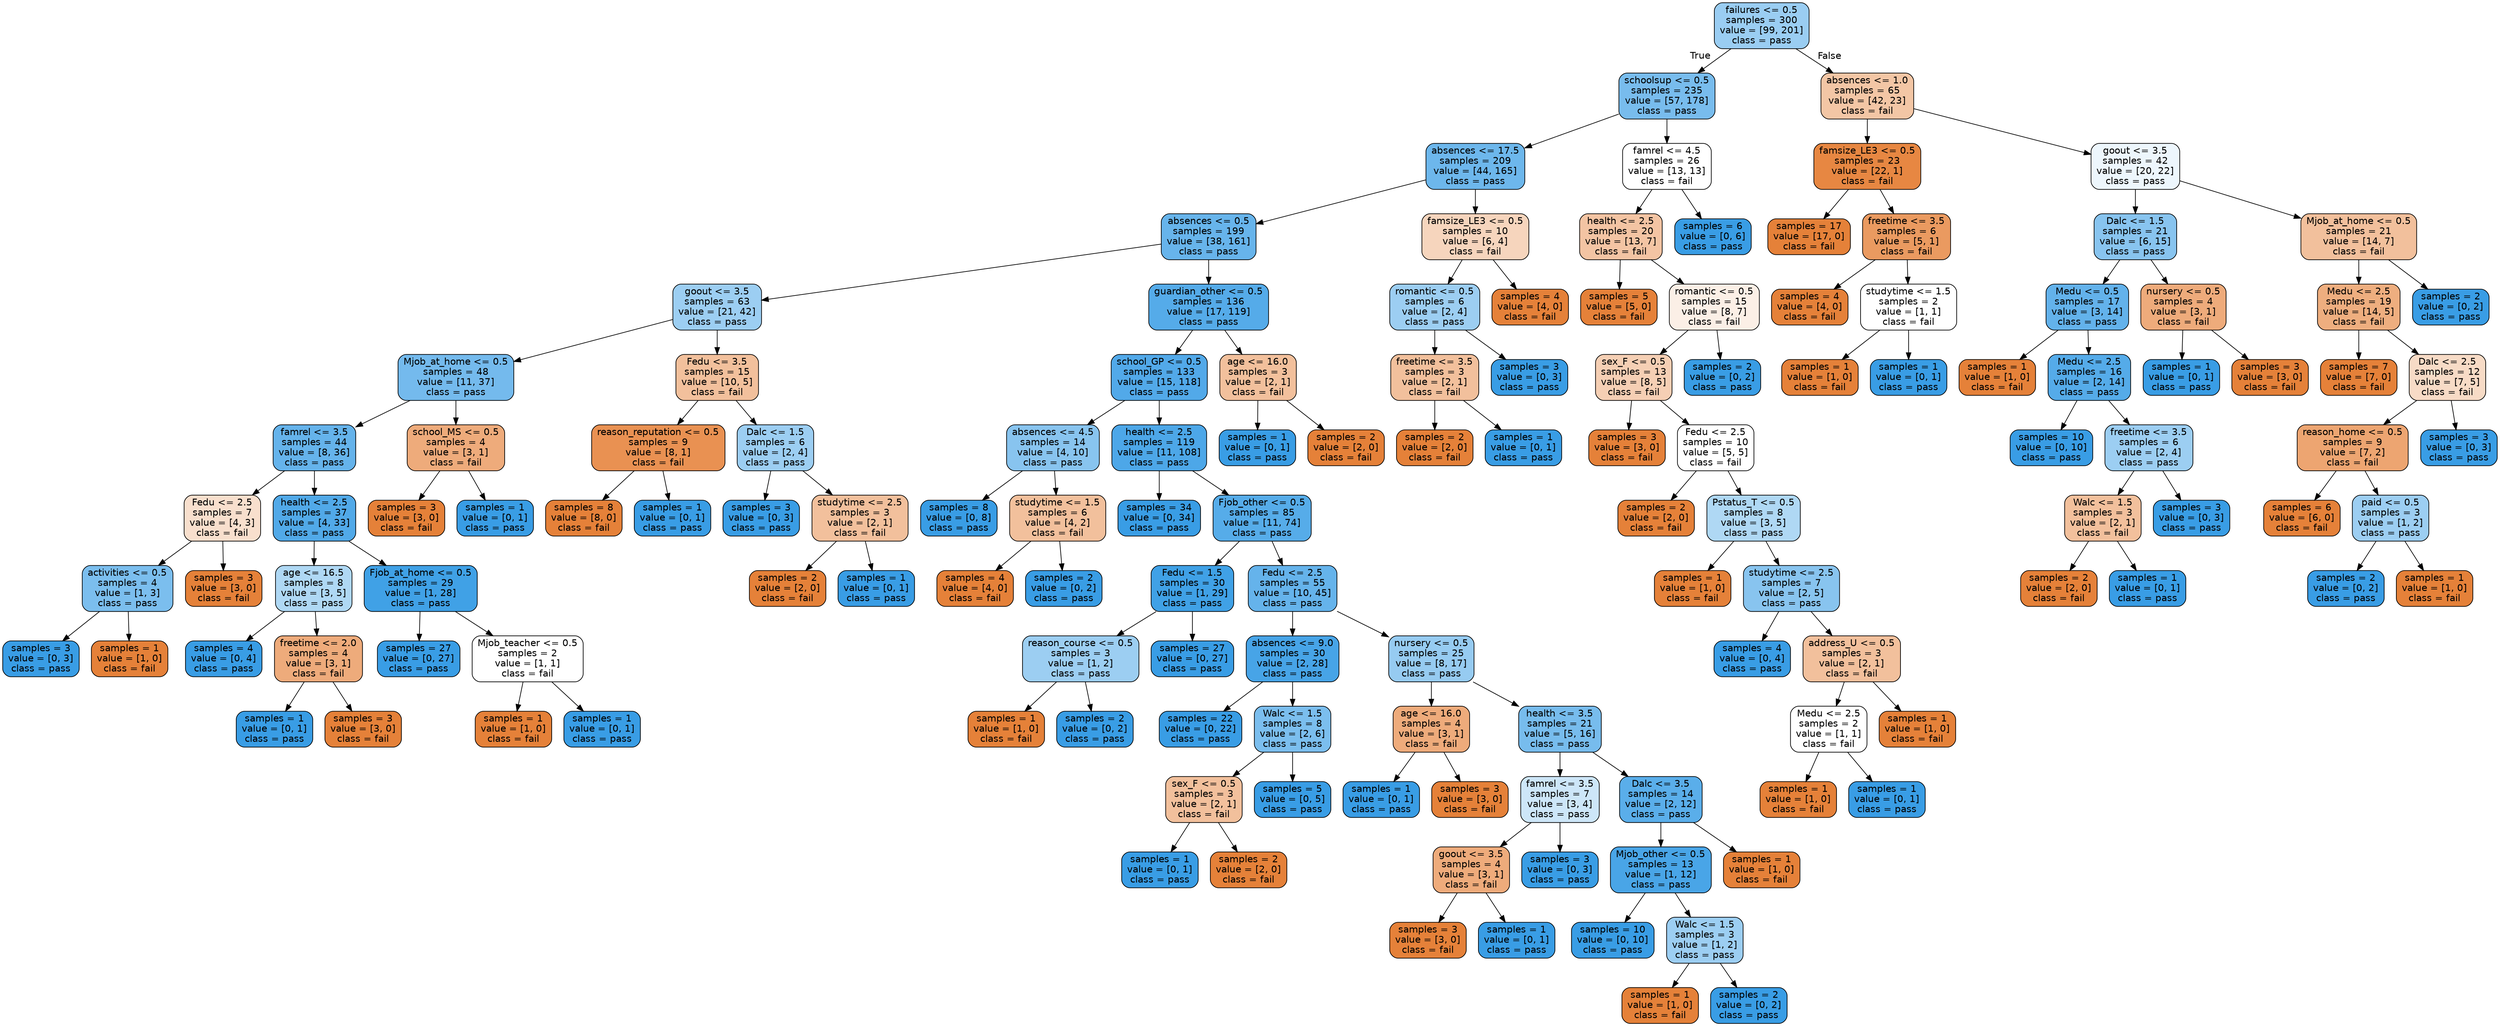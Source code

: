 digraph Tree {
node [shape=box, style="filled, rounded", color="black", fontname=helvetica] ;
edge [fontname=helvetica] ;
0 [label="failures <= 0.5\nsamples = 300\nvalue = [99, 201]\nclass = pass", fillcolor="#399de581"] ;
1 [label="schoolsup <= 0.5\nsamples = 235\nvalue = [57, 178]\nclass = pass", fillcolor="#399de5ad"] ;
0 -> 1 [labeldistance=2.5, labelangle=45, headlabel="True"] ;
2 [label="absences <= 17.5\nsamples = 209\nvalue = [44, 165]\nclass = pass", fillcolor="#399de5bb"] ;
1 -> 2 ;
3 [label="absences <= 0.5\nsamples = 199\nvalue = [38, 161]\nclass = pass", fillcolor="#399de5c3"] ;
2 -> 3 ;
4 [label="goout <= 3.5\nsamples = 63\nvalue = [21, 42]\nclass = pass", fillcolor="#399de57f"] ;
3 -> 4 ;
5 [label="Mjob_at_home <= 0.5\nsamples = 48\nvalue = [11, 37]\nclass = pass", fillcolor="#399de5b3"] ;
4 -> 5 ;
6 [label="famrel <= 3.5\nsamples = 44\nvalue = [8, 36]\nclass = pass", fillcolor="#399de5c6"] ;
5 -> 6 ;
7 [label="Fedu <= 2.5\nsamples = 7\nvalue = [4, 3]\nclass = fail", fillcolor="#e5813940"] ;
6 -> 7 ;
8 [label="activities <= 0.5\nsamples = 4\nvalue = [1, 3]\nclass = pass", fillcolor="#399de5aa"] ;
7 -> 8 ;
9 [label="samples = 3\nvalue = [0, 3]\nclass = pass", fillcolor="#399de5ff"] ;
8 -> 9 ;
10 [label="samples = 1\nvalue = [1, 0]\nclass = fail", fillcolor="#e58139ff"] ;
8 -> 10 ;
11 [label="samples = 3\nvalue = [3, 0]\nclass = fail", fillcolor="#e58139ff"] ;
7 -> 11 ;
12 [label="health <= 2.5\nsamples = 37\nvalue = [4, 33]\nclass = pass", fillcolor="#399de5e0"] ;
6 -> 12 ;
13 [label="age <= 16.5\nsamples = 8\nvalue = [3, 5]\nclass = pass", fillcolor="#399de566"] ;
12 -> 13 ;
14 [label="samples = 4\nvalue = [0, 4]\nclass = pass", fillcolor="#399de5ff"] ;
13 -> 14 ;
15 [label="freetime <= 2.0\nsamples = 4\nvalue = [3, 1]\nclass = fail", fillcolor="#e58139aa"] ;
13 -> 15 ;
16 [label="samples = 1\nvalue = [0, 1]\nclass = pass", fillcolor="#399de5ff"] ;
15 -> 16 ;
17 [label="samples = 3\nvalue = [3, 0]\nclass = fail", fillcolor="#e58139ff"] ;
15 -> 17 ;
18 [label="Fjob_at_home <= 0.5\nsamples = 29\nvalue = [1, 28]\nclass = pass", fillcolor="#399de5f6"] ;
12 -> 18 ;
19 [label="samples = 27\nvalue = [0, 27]\nclass = pass", fillcolor="#399de5ff"] ;
18 -> 19 ;
20 [label="Mjob_teacher <= 0.5\nsamples = 2\nvalue = [1, 1]\nclass = fail", fillcolor="#e5813900"] ;
18 -> 20 ;
21 [label="samples = 1\nvalue = [1, 0]\nclass = fail", fillcolor="#e58139ff"] ;
20 -> 21 ;
22 [label="samples = 1\nvalue = [0, 1]\nclass = pass", fillcolor="#399de5ff"] ;
20 -> 22 ;
23 [label="school_MS <= 0.5\nsamples = 4\nvalue = [3, 1]\nclass = fail", fillcolor="#e58139aa"] ;
5 -> 23 ;
24 [label="samples = 3\nvalue = [3, 0]\nclass = fail", fillcolor="#e58139ff"] ;
23 -> 24 ;
25 [label="samples = 1\nvalue = [0, 1]\nclass = pass", fillcolor="#399de5ff"] ;
23 -> 25 ;
26 [label="Fedu <= 3.5\nsamples = 15\nvalue = [10, 5]\nclass = fail", fillcolor="#e581397f"] ;
4 -> 26 ;
27 [label="reason_reputation <= 0.5\nsamples = 9\nvalue = [8, 1]\nclass = fail", fillcolor="#e58139df"] ;
26 -> 27 ;
28 [label="samples = 8\nvalue = [8, 0]\nclass = fail", fillcolor="#e58139ff"] ;
27 -> 28 ;
29 [label="samples = 1\nvalue = [0, 1]\nclass = pass", fillcolor="#399de5ff"] ;
27 -> 29 ;
30 [label="Dalc <= 1.5\nsamples = 6\nvalue = [2, 4]\nclass = pass", fillcolor="#399de57f"] ;
26 -> 30 ;
31 [label="samples = 3\nvalue = [0, 3]\nclass = pass", fillcolor="#399de5ff"] ;
30 -> 31 ;
32 [label="studytime <= 2.5\nsamples = 3\nvalue = [2, 1]\nclass = fail", fillcolor="#e581397f"] ;
30 -> 32 ;
33 [label="samples = 2\nvalue = [2, 0]\nclass = fail", fillcolor="#e58139ff"] ;
32 -> 33 ;
34 [label="samples = 1\nvalue = [0, 1]\nclass = pass", fillcolor="#399de5ff"] ;
32 -> 34 ;
35 [label="guardian_other <= 0.5\nsamples = 136\nvalue = [17, 119]\nclass = pass", fillcolor="#399de5db"] ;
3 -> 35 ;
36 [label="school_GP <= 0.5\nsamples = 133\nvalue = [15, 118]\nclass = pass", fillcolor="#399de5df"] ;
35 -> 36 ;
37 [label="absences <= 4.5\nsamples = 14\nvalue = [4, 10]\nclass = pass", fillcolor="#399de599"] ;
36 -> 37 ;
38 [label="samples = 8\nvalue = [0, 8]\nclass = pass", fillcolor="#399de5ff"] ;
37 -> 38 ;
39 [label="studytime <= 1.5\nsamples = 6\nvalue = [4, 2]\nclass = fail", fillcolor="#e581397f"] ;
37 -> 39 ;
40 [label="samples = 4\nvalue = [4, 0]\nclass = fail", fillcolor="#e58139ff"] ;
39 -> 40 ;
41 [label="samples = 2\nvalue = [0, 2]\nclass = pass", fillcolor="#399de5ff"] ;
39 -> 41 ;
42 [label="health <= 2.5\nsamples = 119\nvalue = [11, 108]\nclass = pass", fillcolor="#399de5e5"] ;
36 -> 42 ;
43 [label="samples = 34\nvalue = [0, 34]\nclass = pass", fillcolor="#399de5ff"] ;
42 -> 43 ;
44 [label="Fjob_other <= 0.5\nsamples = 85\nvalue = [11, 74]\nclass = pass", fillcolor="#399de5d9"] ;
42 -> 44 ;
45 [label="Fedu <= 1.5\nsamples = 30\nvalue = [1, 29]\nclass = pass", fillcolor="#399de5f6"] ;
44 -> 45 ;
46 [label="reason_course <= 0.5\nsamples = 3\nvalue = [1, 2]\nclass = pass", fillcolor="#399de57f"] ;
45 -> 46 ;
47 [label="samples = 1\nvalue = [1, 0]\nclass = fail", fillcolor="#e58139ff"] ;
46 -> 47 ;
48 [label="samples = 2\nvalue = [0, 2]\nclass = pass", fillcolor="#399de5ff"] ;
46 -> 48 ;
49 [label="samples = 27\nvalue = [0, 27]\nclass = pass", fillcolor="#399de5ff"] ;
45 -> 49 ;
50 [label="Fedu <= 2.5\nsamples = 55\nvalue = [10, 45]\nclass = pass", fillcolor="#399de5c6"] ;
44 -> 50 ;
51 [label="absences <= 9.0\nsamples = 30\nvalue = [2, 28]\nclass = pass", fillcolor="#399de5ed"] ;
50 -> 51 ;
52 [label="samples = 22\nvalue = [0, 22]\nclass = pass", fillcolor="#399de5ff"] ;
51 -> 52 ;
53 [label="Walc <= 1.5\nsamples = 8\nvalue = [2, 6]\nclass = pass", fillcolor="#399de5aa"] ;
51 -> 53 ;
54 [label="sex_F <= 0.5\nsamples = 3\nvalue = [2, 1]\nclass = fail", fillcolor="#e581397f"] ;
53 -> 54 ;
55 [label="samples = 1\nvalue = [0, 1]\nclass = pass", fillcolor="#399de5ff"] ;
54 -> 55 ;
56 [label="samples = 2\nvalue = [2, 0]\nclass = fail", fillcolor="#e58139ff"] ;
54 -> 56 ;
57 [label="samples = 5\nvalue = [0, 5]\nclass = pass", fillcolor="#399de5ff"] ;
53 -> 57 ;
58 [label="nursery <= 0.5\nsamples = 25\nvalue = [8, 17]\nclass = pass", fillcolor="#399de587"] ;
50 -> 58 ;
59 [label="age <= 16.0\nsamples = 4\nvalue = [3, 1]\nclass = fail", fillcolor="#e58139aa"] ;
58 -> 59 ;
60 [label="samples = 1\nvalue = [0, 1]\nclass = pass", fillcolor="#399de5ff"] ;
59 -> 60 ;
61 [label="samples = 3\nvalue = [3, 0]\nclass = fail", fillcolor="#e58139ff"] ;
59 -> 61 ;
62 [label="health <= 3.5\nsamples = 21\nvalue = [5, 16]\nclass = pass", fillcolor="#399de5af"] ;
58 -> 62 ;
63 [label="famrel <= 3.5\nsamples = 7\nvalue = [3, 4]\nclass = pass", fillcolor="#399de540"] ;
62 -> 63 ;
64 [label="goout <= 3.5\nsamples = 4\nvalue = [3, 1]\nclass = fail", fillcolor="#e58139aa"] ;
63 -> 64 ;
65 [label="samples = 3\nvalue = [3, 0]\nclass = fail", fillcolor="#e58139ff"] ;
64 -> 65 ;
66 [label="samples = 1\nvalue = [0, 1]\nclass = pass", fillcolor="#399de5ff"] ;
64 -> 66 ;
67 [label="samples = 3\nvalue = [0, 3]\nclass = pass", fillcolor="#399de5ff"] ;
63 -> 67 ;
68 [label="Dalc <= 3.5\nsamples = 14\nvalue = [2, 12]\nclass = pass", fillcolor="#399de5d4"] ;
62 -> 68 ;
69 [label="Mjob_other <= 0.5\nsamples = 13\nvalue = [1, 12]\nclass = pass", fillcolor="#399de5ea"] ;
68 -> 69 ;
70 [label="samples = 10\nvalue = [0, 10]\nclass = pass", fillcolor="#399de5ff"] ;
69 -> 70 ;
71 [label="Walc <= 1.5\nsamples = 3\nvalue = [1, 2]\nclass = pass", fillcolor="#399de57f"] ;
69 -> 71 ;
72 [label="samples = 1\nvalue = [1, 0]\nclass = fail", fillcolor="#e58139ff"] ;
71 -> 72 ;
73 [label="samples = 2\nvalue = [0, 2]\nclass = pass", fillcolor="#399de5ff"] ;
71 -> 73 ;
74 [label="samples = 1\nvalue = [1, 0]\nclass = fail", fillcolor="#e58139ff"] ;
68 -> 74 ;
75 [label="age <= 16.0\nsamples = 3\nvalue = [2, 1]\nclass = fail", fillcolor="#e581397f"] ;
35 -> 75 ;
76 [label="samples = 1\nvalue = [0, 1]\nclass = pass", fillcolor="#399de5ff"] ;
75 -> 76 ;
77 [label="samples = 2\nvalue = [2, 0]\nclass = fail", fillcolor="#e58139ff"] ;
75 -> 77 ;
78 [label="famsize_LE3 <= 0.5\nsamples = 10\nvalue = [6, 4]\nclass = fail", fillcolor="#e5813955"] ;
2 -> 78 ;
79 [label="romantic <= 0.5\nsamples = 6\nvalue = [2, 4]\nclass = pass", fillcolor="#399de57f"] ;
78 -> 79 ;
80 [label="freetime <= 3.5\nsamples = 3\nvalue = [2, 1]\nclass = fail", fillcolor="#e581397f"] ;
79 -> 80 ;
81 [label="samples = 2\nvalue = [2, 0]\nclass = fail", fillcolor="#e58139ff"] ;
80 -> 81 ;
82 [label="samples = 1\nvalue = [0, 1]\nclass = pass", fillcolor="#399de5ff"] ;
80 -> 82 ;
83 [label="samples = 3\nvalue = [0, 3]\nclass = pass", fillcolor="#399de5ff"] ;
79 -> 83 ;
84 [label="samples = 4\nvalue = [4, 0]\nclass = fail", fillcolor="#e58139ff"] ;
78 -> 84 ;
85 [label="famrel <= 4.5\nsamples = 26\nvalue = [13, 13]\nclass = fail", fillcolor="#e5813900"] ;
1 -> 85 ;
86 [label="health <= 2.5\nsamples = 20\nvalue = [13, 7]\nclass = fail", fillcolor="#e5813976"] ;
85 -> 86 ;
87 [label="samples = 5\nvalue = [5, 0]\nclass = fail", fillcolor="#e58139ff"] ;
86 -> 87 ;
88 [label="romantic <= 0.5\nsamples = 15\nvalue = [8, 7]\nclass = fail", fillcolor="#e5813920"] ;
86 -> 88 ;
89 [label="sex_F <= 0.5\nsamples = 13\nvalue = [8, 5]\nclass = fail", fillcolor="#e5813960"] ;
88 -> 89 ;
90 [label="samples = 3\nvalue = [3, 0]\nclass = fail", fillcolor="#e58139ff"] ;
89 -> 90 ;
91 [label="Fedu <= 2.5\nsamples = 10\nvalue = [5, 5]\nclass = fail", fillcolor="#e5813900"] ;
89 -> 91 ;
92 [label="samples = 2\nvalue = [2, 0]\nclass = fail", fillcolor="#e58139ff"] ;
91 -> 92 ;
93 [label="Pstatus_T <= 0.5\nsamples = 8\nvalue = [3, 5]\nclass = pass", fillcolor="#399de566"] ;
91 -> 93 ;
94 [label="samples = 1\nvalue = [1, 0]\nclass = fail", fillcolor="#e58139ff"] ;
93 -> 94 ;
95 [label="studytime <= 2.5\nsamples = 7\nvalue = [2, 5]\nclass = pass", fillcolor="#399de599"] ;
93 -> 95 ;
96 [label="samples = 4\nvalue = [0, 4]\nclass = pass", fillcolor="#399de5ff"] ;
95 -> 96 ;
97 [label="address_U <= 0.5\nsamples = 3\nvalue = [2, 1]\nclass = fail", fillcolor="#e581397f"] ;
95 -> 97 ;
98 [label="Medu <= 2.5\nsamples = 2\nvalue = [1, 1]\nclass = fail", fillcolor="#e5813900"] ;
97 -> 98 ;
99 [label="samples = 1\nvalue = [1, 0]\nclass = fail", fillcolor="#e58139ff"] ;
98 -> 99 ;
100 [label="samples = 1\nvalue = [0, 1]\nclass = pass", fillcolor="#399de5ff"] ;
98 -> 100 ;
101 [label="samples = 1\nvalue = [1, 0]\nclass = fail", fillcolor="#e58139ff"] ;
97 -> 101 ;
102 [label="samples = 2\nvalue = [0, 2]\nclass = pass", fillcolor="#399de5ff"] ;
88 -> 102 ;
103 [label="samples = 6\nvalue = [0, 6]\nclass = pass", fillcolor="#399de5ff"] ;
85 -> 103 ;
104 [label="absences <= 1.0\nsamples = 65\nvalue = [42, 23]\nclass = fail", fillcolor="#e5813973"] ;
0 -> 104 [labeldistance=2.5, labelangle=-45, headlabel="False"] ;
105 [label="famsize_LE3 <= 0.5\nsamples = 23\nvalue = [22, 1]\nclass = fail", fillcolor="#e58139f3"] ;
104 -> 105 ;
106 [label="samples = 17\nvalue = [17, 0]\nclass = fail", fillcolor="#e58139ff"] ;
105 -> 106 ;
107 [label="freetime <= 3.5\nsamples = 6\nvalue = [5, 1]\nclass = fail", fillcolor="#e58139cc"] ;
105 -> 107 ;
108 [label="samples = 4\nvalue = [4, 0]\nclass = fail", fillcolor="#e58139ff"] ;
107 -> 108 ;
109 [label="studytime <= 1.5\nsamples = 2\nvalue = [1, 1]\nclass = fail", fillcolor="#e5813900"] ;
107 -> 109 ;
110 [label="samples = 1\nvalue = [1, 0]\nclass = fail", fillcolor="#e58139ff"] ;
109 -> 110 ;
111 [label="samples = 1\nvalue = [0, 1]\nclass = pass", fillcolor="#399de5ff"] ;
109 -> 111 ;
112 [label="goout <= 3.5\nsamples = 42\nvalue = [20, 22]\nclass = pass", fillcolor="#399de517"] ;
104 -> 112 ;
113 [label="Dalc <= 1.5\nsamples = 21\nvalue = [6, 15]\nclass = pass", fillcolor="#399de599"] ;
112 -> 113 ;
114 [label="Medu <= 0.5\nsamples = 17\nvalue = [3, 14]\nclass = pass", fillcolor="#399de5c8"] ;
113 -> 114 ;
115 [label="samples = 1\nvalue = [1, 0]\nclass = fail", fillcolor="#e58139ff"] ;
114 -> 115 ;
116 [label="Medu <= 2.5\nsamples = 16\nvalue = [2, 14]\nclass = pass", fillcolor="#399de5db"] ;
114 -> 116 ;
117 [label="samples = 10\nvalue = [0, 10]\nclass = pass", fillcolor="#399de5ff"] ;
116 -> 117 ;
118 [label="freetime <= 3.5\nsamples = 6\nvalue = [2, 4]\nclass = pass", fillcolor="#399de57f"] ;
116 -> 118 ;
119 [label="Walc <= 1.5\nsamples = 3\nvalue = [2, 1]\nclass = fail", fillcolor="#e581397f"] ;
118 -> 119 ;
120 [label="samples = 2\nvalue = [2, 0]\nclass = fail", fillcolor="#e58139ff"] ;
119 -> 120 ;
121 [label="samples = 1\nvalue = [0, 1]\nclass = pass", fillcolor="#399de5ff"] ;
119 -> 121 ;
122 [label="samples = 3\nvalue = [0, 3]\nclass = pass", fillcolor="#399de5ff"] ;
118 -> 122 ;
123 [label="nursery <= 0.5\nsamples = 4\nvalue = [3, 1]\nclass = fail", fillcolor="#e58139aa"] ;
113 -> 123 ;
124 [label="samples = 1\nvalue = [0, 1]\nclass = pass", fillcolor="#399de5ff"] ;
123 -> 124 ;
125 [label="samples = 3\nvalue = [3, 0]\nclass = fail", fillcolor="#e58139ff"] ;
123 -> 125 ;
126 [label="Mjob_at_home <= 0.5\nsamples = 21\nvalue = [14, 7]\nclass = fail", fillcolor="#e581397f"] ;
112 -> 126 ;
127 [label="Medu <= 2.5\nsamples = 19\nvalue = [14, 5]\nclass = fail", fillcolor="#e58139a4"] ;
126 -> 127 ;
128 [label="samples = 7\nvalue = [7, 0]\nclass = fail", fillcolor="#e58139ff"] ;
127 -> 128 ;
129 [label="Dalc <= 2.5\nsamples = 12\nvalue = [7, 5]\nclass = fail", fillcolor="#e5813949"] ;
127 -> 129 ;
130 [label="reason_home <= 0.5\nsamples = 9\nvalue = [7, 2]\nclass = fail", fillcolor="#e58139b6"] ;
129 -> 130 ;
131 [label="samples = 6\nvalue = [6, 0]\nclass = fail", fillcolor="#e58139ff"] ;
130 -> 131 ;
132 [label="paid <= 0.5\nsamples = 3\nvalue = [1, 2]\nclass = pass", fillcolor="#399de57f"] ;
130 -> 132 ;
133 [label="samples = 2\nvalue = [0, 2]\nclass = pass", fillcolor="#399de5ff"] ;
132 -> 133 ;
134 [label="samples = 1\nvalue = [1, 0]\nclass = fail", fillcolor="#e58139ff"] ;
132 -> 134 ;
135 [label="samples = 3\nvalue = [0, 3]\nclass = pass", fillcolor="#399de5ff"] ;
129 -> 135 ;
136 [label="samples = 2\nvalue = [0, 2]\nclass = pass", fillcolor="#399de5ff"] ;
126 -> 136 ;
}
